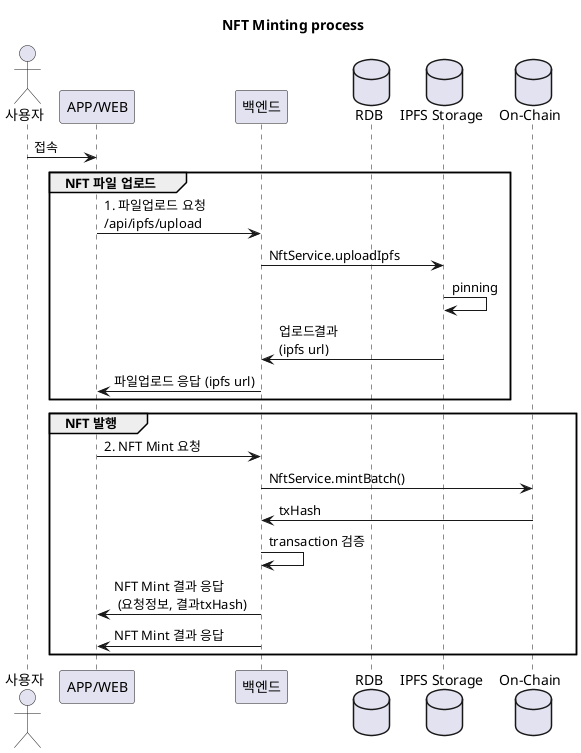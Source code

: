 @startuml
title NFT Minting process

actor 사용자 as user
participant "APP/WEB" as app
participant 백엔드 as api
database RDB as db
database "IPFS Storage" as ipfs
database "On-Chain" as blockchain
user -> app : 접속
group NFT 파일 업로드
app -> api : 1. 파일업로드 요청\n/api/ipfs/upload
api -> ipfs : NftService.uploadIpfs
ipfs -> ipfs : pinning
ipfs -> api : 업로드결과\n(ipfs url)
'api -> db : 저장
api -> app : 파일업로드 응답 (ipfs url)
end
group NFT 발행
app -> api : 2. NFT Mint 요청
api -> blockchain: NftService.mintBatch()
blockchain -> api : txHash
api -> api : transaction 검증
'api -> db : 저장
api -> app : NFT Mint 결과 응답\n (요청정보, 결과txHash)
api -> app : NFT Mint 결과 응답
end

@enduml
